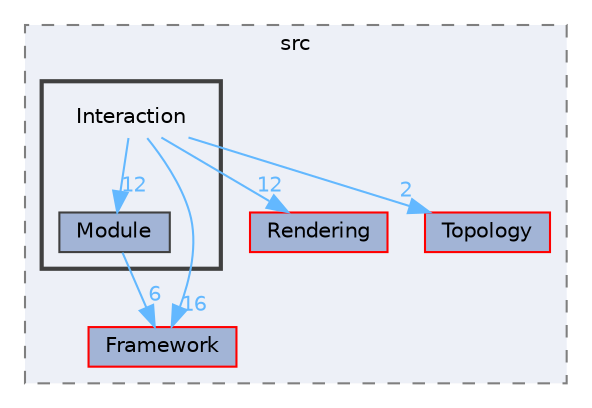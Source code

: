 digraph "D:/Peridyno/peridyno/src/Interaction"
{
 // LATEX_PDF_SIZE
  bgcolor="transparent";
  edge [fontname=Helvetica,fontsize=10,labelfontname=Helvetica,labelfontsize=10];
  node [fontname=Helvetica,fontsize=10,shape=box,height=0.2,width=0.4];
  compound=true
  subgraph clusterdir_6a6e80a0c5c1b65cddfc9bdbf102d730 {
    graph [ bgcolor="#edf0f7", pencolor="grey50", label="src", fontname=Helvetica,fontsize=10 style="filled,dashed", URL="dir_6a6e80a0c5c1b65cddfc9bdbf102d730.html",tooltip=""]
  dir_72c161997c5186b0a4bbf39a44809cf4 [label="Framework", fillcolor="#a2b4d6", color="red", style="filled", URL="dir_72c161997c5186b0a4bbf39a44809cf4.html",tooltip=""];
  dir_764a12c72bc3d9052d5e3ebe390f3c27 [label="Rendering", fillcolor="#a2b4d6", color="red", style="filled", URL="dir_764a12c72bc3d9052d5e3ebe390f3c27.html",tooltip=""];
  dir_7ded34adb3e08c5a039f89f629ad7b33 [label="Topology", fillcolor="#a2b4d6", color="red", style="filled", URL="dir_7ded34adb3e08c5a039f89f629ad7b33.html",tooltip=""];
  subgraph clusterdir_f3a430f57e50d0f74a82c32033b13dab {
    graph [ bgcolor="#edf0f7", pencolor="grey25", label="", fontname=Helvetica,fontsize=10 style="filled,bold", URL="dir_f3a430f57e50d0f74a82c32033b13dab.html",tooltip=""]
    dir_f3a430f57e50d0f74a82c32033b13dab [shape=plaintext, label="Interaction"];
  dir_b4b41e1a2832f56111044d16b38d3233 [label="Module", fillcolor="#a2b4d6", color="grey25", style="filled", URL="dir_b4b41e1a2832f56111044d16b38d3233.html",tooltip=""];
  }
  }
  dir_f3a430f57e50d0f74a82c32033b13dab->dir_72c161997c5186b0a4bbf39a44809cf4 [headlabel="16", labeldistance=1.5 headhref="dir_000036_000027.html" href="dir_000036_000027.html" color="steelblue1" fontcolor="steelblue1"];
  dir_f3a430f57e50d0f74a82c32033b13dab->dir_764a12c72bc3d9052d5e3ebe390f3c27 [headlabel="12", labeldistance=1.5 headhref="dir_000036_000072.html" href="dir_000036_000072.html" color="steelblue1" fontcolor="steelblue1"];
  dir_f3a430f57e50d0f74a82c32033b13dab->dir_7ded34adb3e08c5a039f89f629ad7b33 [headlabel="2", labeldistance=1.5 headhref="dir_000036_000081.html" href="dir_000036_000081.html" color="steelblue1" fontcolor="steelblue1"];
  dir_f3a430f57e50d0f74a82c32033b13dab->dir_b4b41e1a2832f56111044d16b38d3233 [headlabel="12", labeldistance=1.5 headhref="dir_000036_000051.html" href="dir_000036_000051.html" color="steelblue1" fontcolor="steelblue1"];
  dir_b4b41e1a2832f56111044d16b38d3233->dir_72c161997c5186b0a4bbf39a44809cf4 [headlabel="6", labeldistance=1.5 headhref="dir_000051_000027.html" href="dir_000051_000027.html" color="steelblue1" fontcolor="steelblue1"];
}
